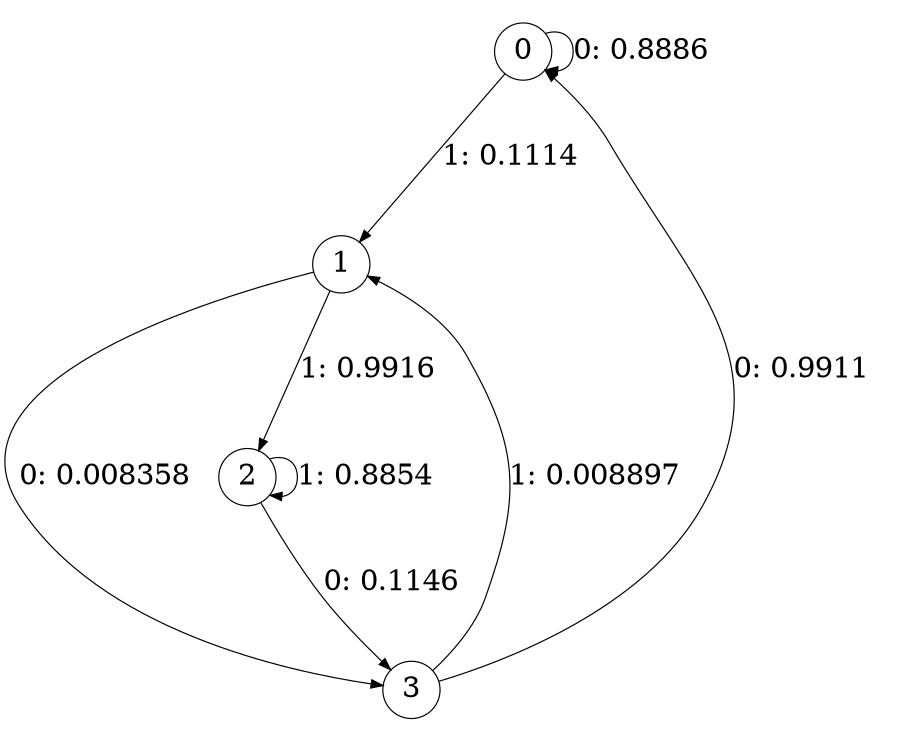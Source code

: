 digraph "ch3_face_grouped_df_L2" {
size = "6,8.5";
ratio = "fill";
node [shape = circle];
node [fontsize = 24];
edge [fontsize = 24];
0 -> 0 [label = "0: 0.8886   "];
0 -> 1 [label = "1: 0.1114   "];
1 -> 3 [label = "0: 0.008358  "];
1 -> 2 [label = "1: 0.9916   "];
2 -> 3 [label = "0: 0.1146   "];
2 -> 2 [label = "1: 0.8854   "];
3 -> 0 [label = "0: 0.9911   "];
3 -> 1 [label = "1: 0.008897  "];
}